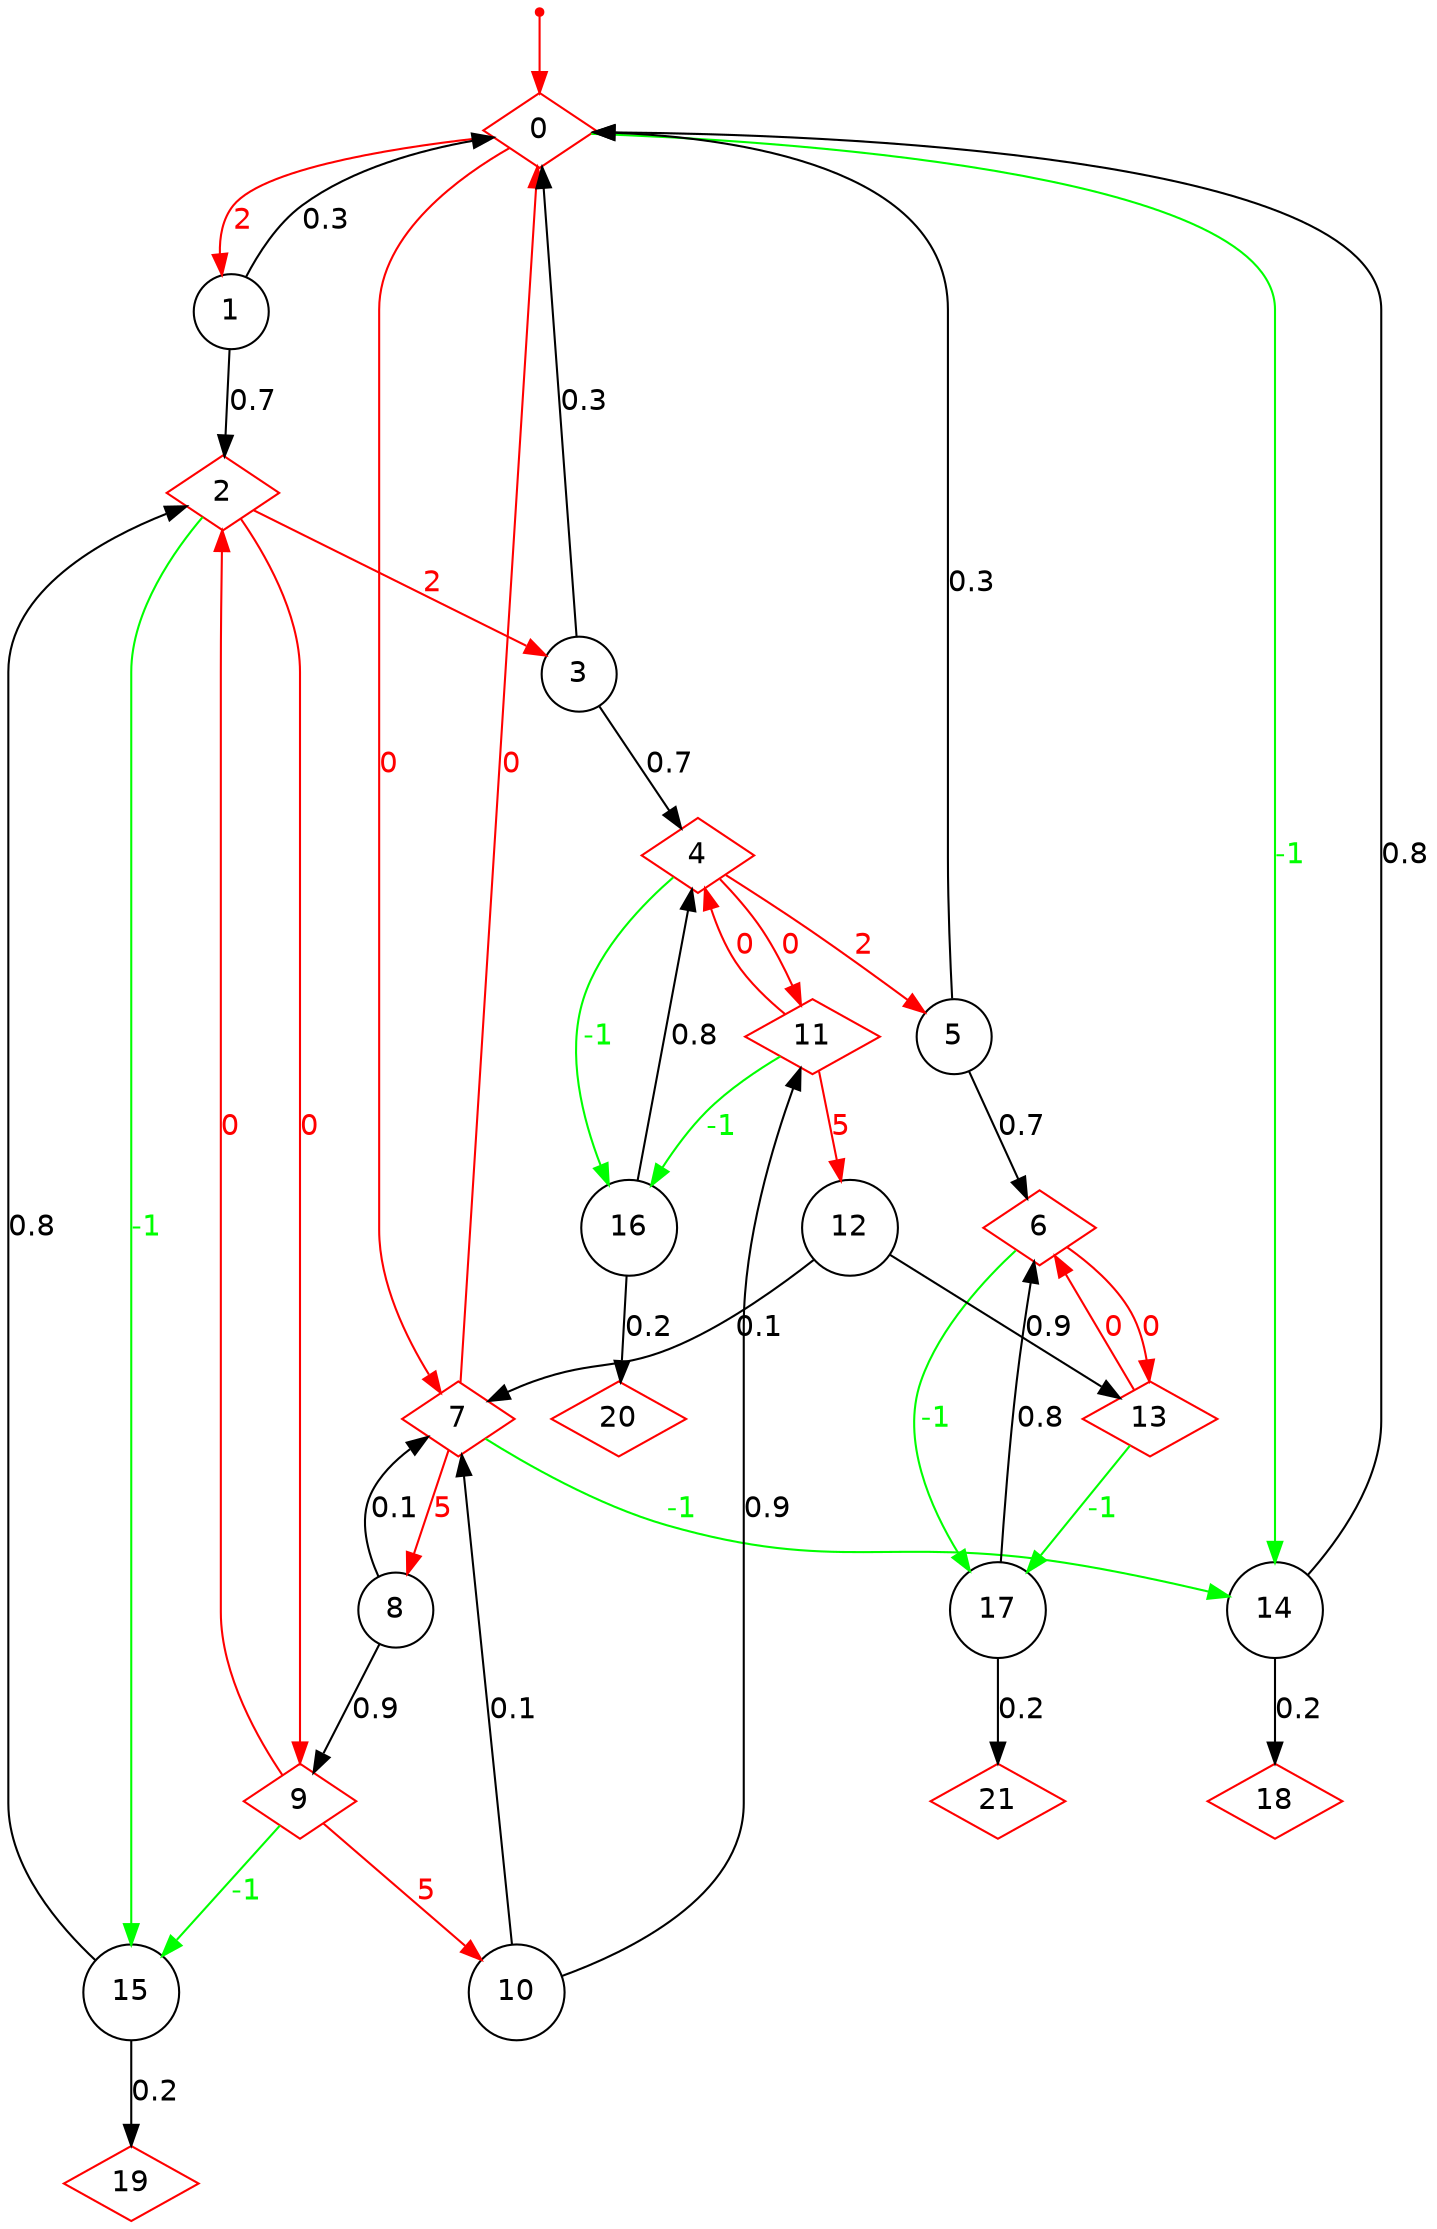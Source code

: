 digraph EMDP {
node [label="",fontname="Helvetica",shape="circle"];
0 [label="0",color="red",shape="diamond"];
"0i" [label="",color="red",shape="point"];
"0i" -> 0 [label="",color="red"];
0 -> 1 [label="2",color="red",fontcolor="red",fontname="Helvetica"];
0 -> 7 [label="0",color="red",fontcolor="red",fontname="Helvetica"];
0 -> 14 [label="-1",color="green",fontcolor="green",fontname="Helvetica"];
1 [label="1",color="black"];
1 -> 0 [label="0.3",color="black",fontcolor="black",fontname="Helvetica"];
1 -> 2 [label="0.7",color="black",fontcolor="black",fontname="Helvetica"];
2 [label="2",color="red",shape="diamond"];
2 -> 3 [label="2",color="red",fontcolor="red",fontname="Helvetica"];
2 -> 9 [label="0",color="red",fontcolor="red",fontname="Helvetica"];
2 -> 15 [label="-1",color="green",fontcolor="green",fontname="Helvetica"];
3 [label="3",color="black"];
3 -> 0 [label="0.3",color="black",fontcolor="black",fontname="Helvetica"];
3 -> 4 [label="0.7",color="black",fontcolor="black",fontname="Helvetica"];
4 [label="4",color="red",shape="diamond"];
4 -> 16 [label="-1",color="green",fontcolor="green",fontname="Helvetica"];
4 -> 5 [label="2",color="red",fontcolor="red",fontname="Helvetica"];
4 -> 11 [label="0",color="red",fontcolor="red",fontname="Helvetica"];
5 [label="5",color="black"];
5 -> 0 [label="0.3",color="black",fontcolor="black",fontname="Helvetica"];
5 -> 6 [label="0.7",color="black",fontcolor="black",fontname="Helvetica"];
6 [label="6",color="red",shape="diamond"];
6 -> 17 [label="-1",color="green",fontcolor="green",fontname="Helvetica"];
6 -> 13 [label="0",color="red",fontcolor="red",fontname="Helvetica"];
7 [label="7",color="red",shape="diamond"];
7 -> 0 [label="0",color="red",fontcolor="red",fontname="Helvetica"];
7 -> 8 [label="5",color="red",fontcolor="red",fontname="Helvetica"];
7 -> 14 [label="-1",color="green",fontcolor="green",fontname="Helvetica"];
8 [label="8",color="black"];
8 -> 7 [label="0.1",color="black",fontcolor="black",fontname="Helvetica"];
8 -> 9 [label="0.9",color="black",fontcolor="black",fontname="Helvetica"];
9 [label="9",color="red",shape="diamond"];
9 -> 2 [label="0",color="red",fontcolor="red",fontname="Helvetica"];
9 -> 10 [label="5",color="red",fontcolor="red",fontname="Helvetica"];
9 -> 15 [label="-1",color="green",fontcolor="green",fontname="Helvetica"];
10 [label="10",color="black"];
10 -> 7 [label="0.1",color="black",fontcolor="black",fontname="Helvetica"];
10 -> 11 [label="0.9",color="black",fontcolor="black",fontname="Helvetica"];
11 [label="11",color="red",shape="diamond"];
11 -> 16 [label="-1",color="green",fontcolor="green",fontname="Helvetica"];
11 -> 4 [label="0",color="red",fontcolor="red",fontname="Helvetica"];
11 -> 12 [label="5",color="red",fontcolor="red",fontname="Helvetica"];
12 [label="12",color="black"];
12 -> 7 [label="0.1",color="black",fontcolor="black",fontname="Helvetica"];
12 -> 13 [label="0.9",color="black",fontcolor="black",fontname="Helvetica"];
13 [label="13",color="red",shape="diamond"];
13 -> 17 [label="-1",color="green",fontcolor="green",fontname="Helvetica"];
13 -> 6 [label="0",color="red",fontcolor="red",fontname="Helvetica"];
14 [label="14",color="black"];
14 -> 0 [label="0.8",color="black",fontcolor="black",fontname="Helvetica"];
14 -> 18 [label="0.2",color="black",fontcolor="black",fontname="Helvetica"];
15 [label="15",color="black"];
15 -> 2 [label="0.8",color="black",fontcolor="black",fontname="Helvetica"];
15 -> 19 [label="0.2",color="black",fontcolor="black",fontname="Helvetica"];
16 [label="16",color="black"];
16 -> 20 [label="0.2",color="black",fontcolor="black",fontname="Helvetica"];
16 -> 4 [label="0.8",color="black",fontcolor="black",fontname="Helvetica"];
17 [label="17",color="black"];
17 -> 21 [label="0.2",color="black",fontcolor="black",fontname="Helvetica"];
17 -> 6 [label="0.8",color="black",fontcolor="black",fontname="Helvetica"];
18 [label="18",color="red",shape="diamond"];
19 [label="19",color="red",shape="diamond"];
20 [label="20",color="red",shape="diamond"];
21 [label="21",color="red",shape="diamond"];
}
